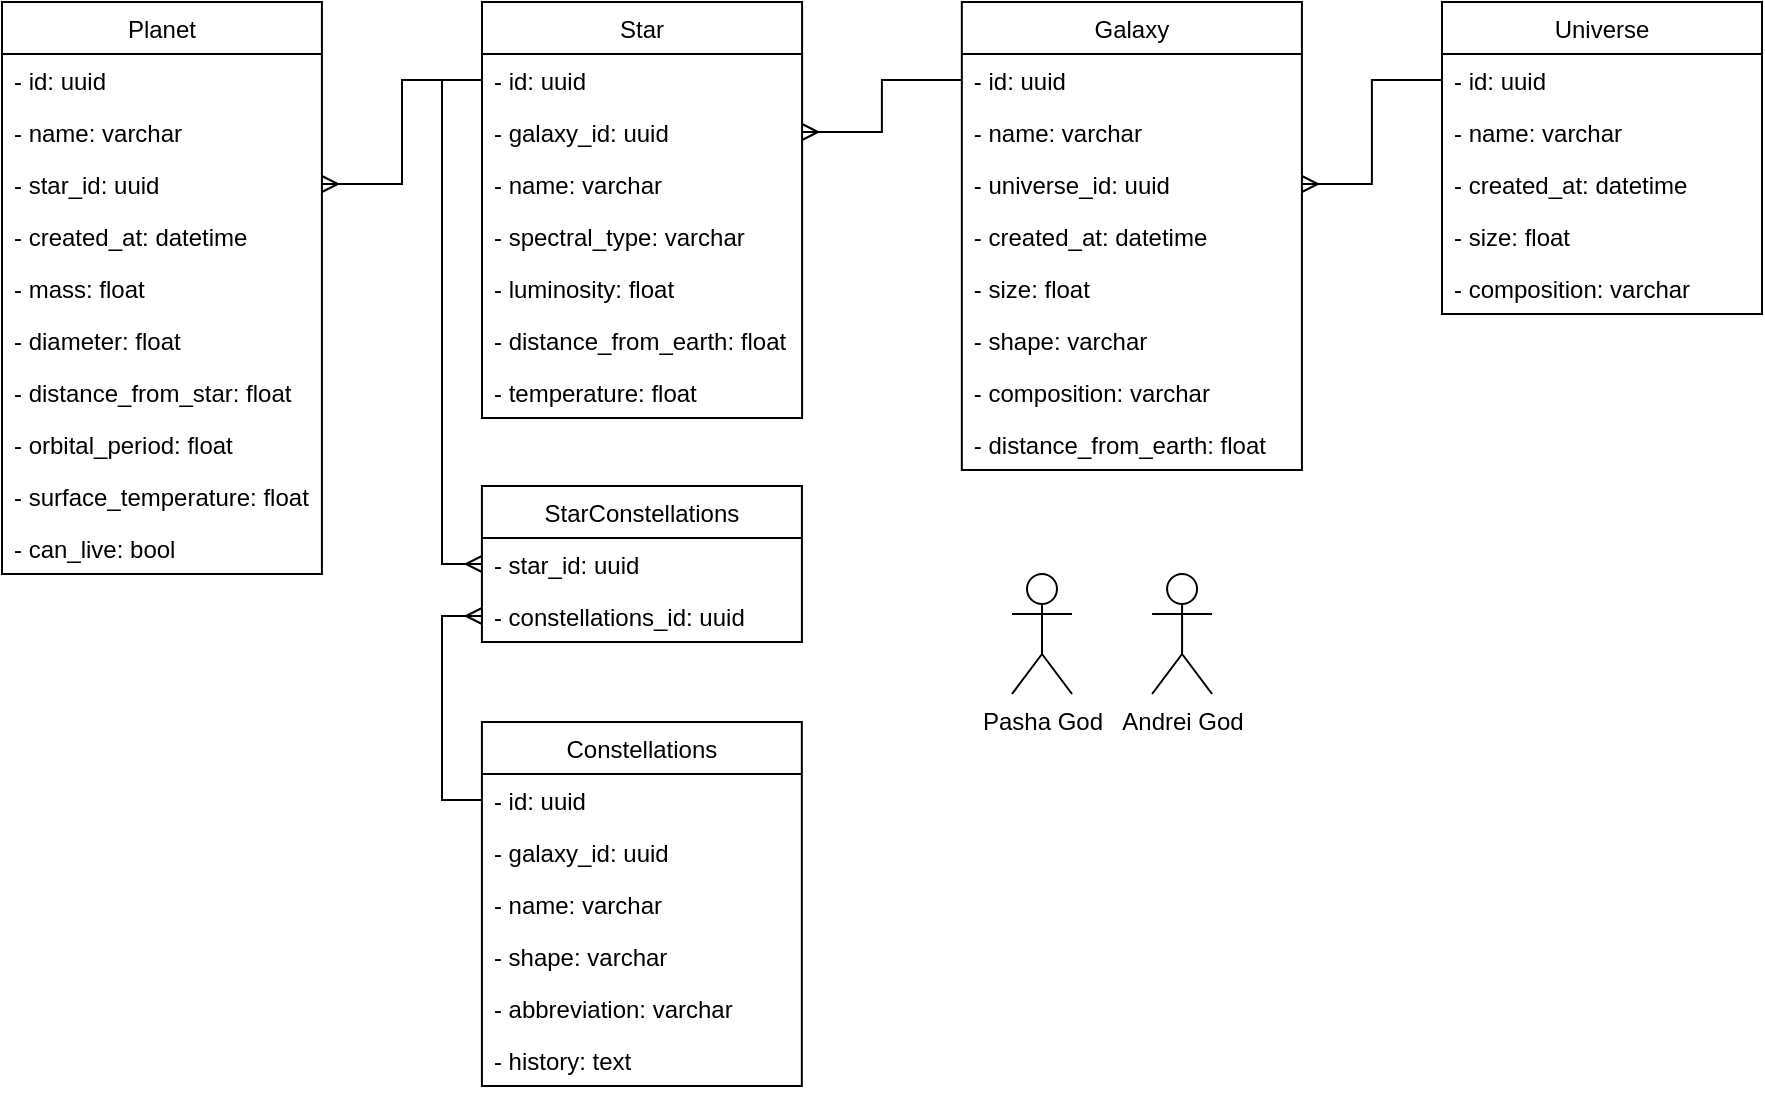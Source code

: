 <mxfile version="21.0.6" type="github">
  <diagram name="Страница 1" id="Bg6F_eg1BQB0qyp61wwv">
    <mxGraphModel dx="977" dy="629" grid="1" gridSize="10" guides="1" tooltips="1" connect="1" arrows="1" fold="1" page="1" pageScale="1" pageWidth="1169" pageHeight="827" math="0" shadow="0">
      <root>
        <mxCell id="0" />
        <mxCell id="1" parent="0" />
        <mxCell id="k5xjA4PLT7-g8IIi1C31-2" style="edgeStyle=orthogonalEdgeStyle;rounded=0;orthogonalLoop=1;jettySize=auto;html=1;exitX=0.5;exitY=1;exitDx=0;exitDy=0;" parent="1" edge="1">
          <mxGeometry relative="1" as="geometry">
            <mxPoint x="419.96" y="316.0" as="sourcePoint" />
            <mxPoint x="419.96" y="316.0" as="targetPoint" />
          </mxGeometry>
        </mxCell>
        <mxCell id="k5xjA4PLT7-g8IIi1C31-7" value="Universe" style="swimlane;fontStyle=0;align=center;verticalAlign=top;childLayout=stackLayout;horizontal=1;startSize=26;horizontalStack=0;resizeParent=1;resizeParentMax=0;resizeLast=0;collapsible=1;marginBottom=0;" parent="1" vertex="1">
          <mxGeometry x="800" y="160" width="160" height="156" as="geometry" />
        </mxCell>
        <mxCell id="k5xjA4PLT7-g8IIi1C31-26" value="- id: uuid" style="text;strokeColor=none;fillColor=none;align=left;verticalAlign=top;spacingLeft=4;spacingRight=4;overflow=hidden;rotatable=0;points=[[0,0.5],[1,0.5]];portConstraint=eastwest;" parent="k5xjA4PLT7-g8IIi1C31-7" vertex="1">
          <mxGeometry y="26" width="160" height="26" as="geometry" />
        </mxCell>
        <mxCell id="k5xjA4PLT7-g8IIi1C31-8" value="- name: varchar" style="text;strokeColor=none;fillColor=none;align=left;verticalAlign=top;spacingLeft=4;spacingRight=4;overflow=hidden;rotatable=0;points=[[0,0.5],[1,0.5]];portConstraint=eastwest;" parent="k5xjA4PLT7-g8IIi1C31-7" vertex="1">
          <mxGeometry y="52" width="160" height="26" as="geometry" />
        </mxCell>
        <mxCell id="k5xjA4PLT7-g8IIi1C31-16" value="- created_at: datetime" style="text;strokeColor=none;fillColor=none;align=left;verticalAlign=top;spacingLeft=4;spacingRight=4;overflow=hidden;rotatable=0;points=[[0,0.5],[1,0.5]];portConstraint=eastwest;" parent="k5xjA4PLT7-g8IIi1C31-7" vertex="1">
          <mxGeometry y="78" width="160" height="26" as="geometry" />
        </mxCell>
        <mxCell id="Cm3p-tlsvX1pS4Pbubea-1" value="- size: float" style="text;strokeColor=none;fillColor=none;align=left;verticalAlign=top;spacingLeft=4;spacingRight=4;overflow=hidden;rotatable=0;points=[[0,0.5],[1,0.5]];portConstraint=eastwest;" vertex="1" parent="k5xjA4PLT7-g8IIi1C31-7">
          <mxGeometry y="104" width="160" height="26" as="geometry" />
        </mxCell>
        <mxCell id="Cm3p-tlsvX1pS4Pbubea-2" value="- composition: varchar" style="text;strokeColor=none;fillColor=none;align=left;verticalAlign=top;spacingLeft=4;spacingRight=4;overflow=hidden;rotatable=0;points=[[0,0.5],[1,0.5]];portConstraint=eastwest;" vertex="1" parent="k5xjA4PLT7-g8IIi1C31-7">
          <mxGeometry y="130" width="160" height="26" as="geometry" />
        </mxCell>
        <mxCell id="k5xjA4PLT7-g8IIi1C31-18" value="Galaxy" style="swimlane;fontStyle=0;childLayout=stackLayout;horizontal=1;startSize=26;fillColor=default;horizontalStack=0;resizeParent=1;resizeParentMax=0;resizeLast=0;collapsible=1;marginBottom=0;" parent="1" vertex="1">
          <mxGeometry x="559.92" y="160" width="170.04" height="234" as="geometry" />
        </mxCell>
        <mxCell id="k5xjA4PLT7-g8IIi1C31-25" value="- id: uuid" style="text;strokeColor=none;fillColor=none;align=left;verticalAlign=top;spacingLeft=4;spacingRight=4;overflow=hidden;rotatable=0;points=[[0,0.5],[1,0.5]];portConstraint=eastwest;" parent="k5xjA4PLT7-g8IIi1C31-18" vertex="1">
          <mxGeometry y="26" width="170.04" height="26" as="geometry" />
        </mxCell>
        <mxCell id="k5xjA4PLT7-g8IIi1C31-19" value="- name: varchar" style="text;strokeColor=none;fillColor=none;align=left;verticalAlign=top;spacingLeft=4;spacingRight=4;overflow=hidden;rotatable=0;points=[[0,0.5],[1,0.5]];portConstraint=eastwest;" parent="k5xjA4PLT7-g8IIi1C31-18" vertex="1">
          <mxGeometry y="52" width="170.04" height="26" as="geometry" />
        </mxCell>
        <mxCell id="k5xjA4PLT7-g8IIi1C31-23" value="- universe_id: uuid" style="text;strokeColor=none;fillColor=none;align=left;verticalAlign=top;spacingLeft=4;spacingRight=4;overflow=hidden;rotatable=0;points=[[0,0.5],[1,0.5]];portConstraint=eastwest;" parent="k5xjA4PLT7-g8IIi1C31-18" vertex="1">
          <mxGeometry y="78" width="170.04" height="26" as="geometry" />
        </mxCell>
        <mxCell id="k5xjA4PLT7-g8IIi1C31-21" value="- created_at: datetime&#xa;" style="text;strokeColor=none;fillColor=none;align=left;verticalAlign=top;spacingLeft=4;spacingRight=4;overflow=hidden;rotatable=0;points=[[0,0.5],[1,0.5]];portConstraint=eastwest;" parent="k5xjA4PLT7-g8IIi1C31-18" vertex="1">
          <mxGeometry y="104" width="170.04" height="26" as="geometry" />
        </mxCell>
        <mxCell id="Cm3p-tlsvX1pS4Pbubea-3" value="- size: float&#xa;" style="text;strokeColor=none;fillColor=none;align=left;verticalAlign=top;spacingLeft=4;spacingRight=4;overflow=hidden;rotatable=0;points=[[0,0.5],[1,0.5]];portConstraint=eastwest;" vertex="1" parent="k5xjA4PLT7-g8IIi1C31-18">
          <mxGeometry y="130" width="170.04" height="26" as="geometry" />
        </mxCell>
        <mxCell id="Cm3p-tlsvX1pS4Pbubea-4" value="- shape: varchar" style="text;strokeColor=none;fillColor=none;align=left;verticalAlign=top;spacingLeft=4;spacingRight=4;overflow=hidden;rotatable=0;points=[[0,0.5],[1,0.5]];portConstraint=eastwest;" vertex="1" parent="k5xjA4PLT7-g8IIi1C31-18">
          <mxGeometry y="156" width="170.04" height="26" as="geometry" />
        </mxCell>
        <mxCell id="Cm3p-tlsvX1pS4Pbubea-5" value="- composition: varchar" style="text;strokeColor=none;fillColor=none;align=left;verticalAlign=top;spacingLeft=4;spacingRight=4;overflow=hidden;rotatable=0;points=[[0,0.5],[1,0.5]];portConstraint=eastwest;" vertex="1" parent="k5xjA4PLT7-g8IIi1C31-18">
          <mxGeometry y="182" width="170.04" height="26" as="geometry" />
        </mxCell>
        <mxCell id="Cm3p-tlsvX1pS4Pbubea-6" value="- distance_from_earth: float" style="text;strokeColor=none;fillColor=none;align=left;verticalAlign=top;spacingLeft=4;spacingRight=4;overflow=hidden;rotatable=0;points=[[0,0.5],[1,0.5]];portConstraint=eastwest;" vertex="1" parent="k5xjA4PLT7-g8IIi1C31-18">
          <mxGeometry y="208" width="170.04" height="26" as="geometry" />
        </mxCell>
        <mxCell id="k5xjA4PLT7-g8IIi1C31-28" value="Planet" style="swimlane;fontStyle=0;childLayout=stackLayout;horizontal=1;startSize=26;fillColor=default;horizontalStack=0;resizeParent=1;resizeParentMax=0;resizeLast=0;collapsible=1;marginBottom=0;" parent="1" vertex="1">
          <mxGeometry x="80" y="160" width="159.96" height="286" as="geometry" />
        </mxCell>
        <mxCell id="k5xjA4PLT7-g8IIi1C31-32" value="- id: uuid" style="text;strokeColor=none;fillColor=none;align=left;verticalAlign=top;spacingLeft=4;spacingRight=4;overflow=hidden;rotatable=0;points=[[0,0.5],[1,0.5]];portConstraint=eastwest;" parent="k5xjA4PLT7-g8IIi1C31-28" vertex="1">
          <mxGeometry y="26" width="159.96" height="26" as="geometry" />
        </mxCell>
        <mxCell id="k5xjA4PLT7-g8IIi1C31-33" value="- name: varchar" style="text;strokeColor=none;fillColor=none;align=left;verticalAlign=top;spacingLeft=4;spacingRight=4;overflow=hidden;rotatable=0;points=[[0,0.5],[1,0.5]];portConstraint=eastwest;" parent="k5xjA4PLT7-g8IIi1C31-28" vertex="1">
          <mxGeometry y="52" width="159.96" height="26" as="geometry" />
        </mxCell>
        <mxCell id="k5xjA4PLT7-g8IIi1C31-31" value="- star_id: uuid" style="text;strokeColor=none;fillColor=none;align=left;verticalAlign=top;spacingLeft=4;spacingRight=4;overflow=hidden;rotatable=0;points=[[0,0.5],[1,0.5]];portConstraint=eastwest;" parent="k5xjA4PLT7-g8IIi1C31-28" vertex="1">
          <mxGeometry y="78" width="159.96" height="26" as="geometry" />
        </mxCell>
        <mxCell id="k5xjA4PLT7-g8IIi1C31-34" value="- created_at: datetime&#xa;" style="text;strokeColor=none;fillColor=none;align=left;verticalAlign=top;spacingLeft=4;spacingRight=4;overflow=hidden;rotatable=0;points=[[0,0.5],[1,0.5]];portConstraint=eastwest;" parent="k5xjA4PLT7-g8IIi1C31-28" vertex="1">
          <mxGeometry y="104" width="159.96" height="26" as="geometry" />
        </mxCell>
        <mxCell id="Cm3p-tlsvX1pS4Pbubea-7" value="- mass: float" style="text;strokeColor=none;fillColor=none;align=left;verticalAlign=top;spacingLeft=4;spacingRight=4;overflow=hidden;rotatable=0;points=[[0,0.5],[1,0.5]];portConstraint=eastwest;" vertex="1" parent="k5xjA4PLT7-g8IIi1C31-28">
          <mxGeometry y="130" width="159.96" height="26" as="geometry" />
        </mxCell>
        <mxCell id="Cm3p-tlsvX1pS4Pbubea-8" value="- diameter: float" style="text;strokeColor=none;fillColor=none;align=left;verticalAlign=top;spacingLeft=4;spacingRight=4;overflow=hidden;rotatable=0;points=[[0,0.5],[1,0.5]];portConstraint=eastwest;" vertex="1" parent="k5xjA4PLT7-g8IIi1C31-28">
          <mxGeometry y="156" width="159.96" height="26" as="geometry" />
        </mxCell>
        <mxCell id="Cm3p-tlsvX1pS4Pbubea-9" value="- distance_from_star: float" style="text;strokeColor=none;fillColor=none;align=left;verticalAlign=top;spacingLeft=4;spacingRight=4;overflow=hidden;rotatable=0;points=[[0,0.5],[1,0.5]];portConstraint=eastwest;" vertex="1" parent="k5xjA4PLT7-g8IIi1C31-28">
          <mxGeometry y="182" width="159.96" height="26" as="geometry" />
        </mxCell>
        <mxCell id="Cm3p-tlsvX1pS4Pbubea-10" value="- orbital_period: float" style="text;strokeColor=none;fillColor=none;align=left;verticalAlign=top;spacingLeft=4;spacingRight=4;overflow=hidden;rotatable=0;points=[[0,0.5],[1,0.5]];portConstraint=eastwest;" vertex="1" parent="k5xjA4PLT7-g8IIi1C31-28">
          <mxGeometry y="208" width="159.96" height="26" as="geometry" />
        </mxCell>
        <mxCell id="Cm3p-tlsvX1pS4Pbubea-11" value="- surface_temperature: float" style="text;strokeColor=none;fillColor=none;align=left;verticalAlign=top;spacingLeft=4;spacingRight=4;overflow=hidden;rotatable=0;points=[[0,0.5],[1,0.5]];portConstraint=eastwest;" vertex="1" parent="k5xjA4PLT7-g8IIi1C31-28">
          <mxGeometry y="234" width="159.96" height="26" as="geometry" />
        </mxCell>
        <mxCell id="k5xjA4PLT7-g8IIi1C31-35" value="- can_live: bool" style="text;strokeColor=none;fillColor=none;align=left;verticalAlign=top;spacingLeft=4;spacingRight=4;overflow=hidden;rotatable=0;points=[[0,0.5],[1,0.5]];portConstraint=eastwest;" parent="k5xjA4PLT7-g8IIi1C31-28" vertex="1">
          <mxGeometry y="260" width="159.96" height="26" as="geometry" />
        </mxCell>
        <mxCell id="k5xjA4PLT7-g8IIi1C31-38" value="Constellations" style="swimlane;fontStyle=0;childLayout=stackLayout;horizontal=1;startSize=26;fillColor=default;horizontalStack=0;resizeParent=1;resizeParentMax=0;resizeLast=0;collapsible=1;marginBottom=0;" parent="1" vertex="1">
          <mxGeometry x="319.96" y="520" width="159.96" height="182" as="geometry" />
        </mxCell>
        <mxCell id="k5xjA4PLT7-g8IIi1C31-42" value="- id: uuid" style="text;strokeColor=none;fillColor=none;align=left;verticalAlign=top;spacingLeft=4;spacingRight=4;overflow=hidden;rotatable=0;points=[[0,0.5],[1,0.5]];portConstraint=eastwest;" parent="k5xjA4PLT7-g8IIi1C31-38" vertex="1">
          <mxGeometry y="26" width="159.96" height="26" as="geometry" />
        </mxCell>
        <mxCell id="k5xjA4PLT7-g8IIi1C31-43" value="- galaxy_id: uuid" style="text;strokeColor=none;fillColor=none;align=left;verticalAlign=top;spacingLeft=4;spacingRight=4;overflow=hidden;rotatable=0;points=[[0,0.5],[1,0.5]];portConstraint=eastwest;" parent="k5xjA4PLT7-g8IIi1C31-38" vertex="1">
          <mxGeometry y="52" width="159.96" height="26" as="geometry" />
        </mxCell>
        <mxCell id="niIvJYFqWhiyla7VrMUE-1" value="- name: varchar" style="text;strokeColor=none;fillColor=none;align=left;verticalAlign=top;spacingLeft=4;spacingRight=4;overflow=hidden;rotatable=0;points=[[0,0.5],[1,0.5]];portConstraint=eastwest;" parent="k5xjA4PLT7-g8IIi1C31-38" vertex="1">
          <mxGeometry y="78" width="159.96" height="26" as="geometry" />
        </mxCell>
        <mxCell id="Cm3p-tlsvX1pS4Pbubea-16" value="- shape: varchar" style="text;strokeColor=none;fillColor=none;align=left;verticalAlign=top;spacingLeft=4;spacingRight=4;overflow=hidden;rotatable=0;points=[[0,0.5],[1,0.5]];portConstraint=eastwest;" vertex="1" parent="k5xjA4PLT7-g8IIi1C31-38">
          <mxGeometry y="104" width="159.96" height="26" as="geometry" />
        </mxCell>
        <mxCell id="Cm3p-tlsvX1pS4Pbubea-15" value="- abbreviation: varchar" style="text;strokeColor=none;fillColor=none;align=left;verticalAlign=top;spacingLeft=4;spacingRight=4;overflow=hidden;rotatable=0;points=[[0,0.5],[1,0.5]];portConstraint=eastwest;" vertex="1" parent="k5xjA4PLT7-g8IIi1C31-38">
          <mxGeometry y="130" width="159.96" height="26" as="geometry" />
        </mxCell>
        <mxCell id="k5xjA4PLT7-g8IIi1C31-44" value="- history: text" style="text;strokeColor=none;fillColor=none;align=left;verticalAlign=top;spacingLeft=4;spacingRight=4;overflow=hidden;rotatable=0;points=[[0,0.5],[1,0.5]];portConstraint=eastwest;" parent="k5xjA4PLT7-g8IIi1C31-38" vertex="1">
          <mxGeometry y="156" width="159.96" height="26" as="geometry" />
        </mxCell>
        <mxCell id="k5xjA4PLT7-g8IIi1C31-46" value="Star" style="swimlane;fontStyle=0;childLayout=stackLayout;horizontal=1;startSize=26;fillColor=default;horizontalStack=0;resizeParent=1;resizeParentMax=0;resizeLast=0;collapsible=1;marginBottom=0;" parent="1" vertex="1">
          <mxGeometry x="320" y="160" width="160.04" height="208" as="geometry" />
        </mxCell>
        <mxCell id="k5xjA4PLT7-g8IIi1C31-50" value="- id: uuid" style="text;strokeColor=none;fillColor=none;align=left;verticalAlign=top;spacingLeft=4;spacingRight=4;overflow=hidden;rotatable=0;points=[[0,0.5],[1,0.5]];portConstraint=eastwest;" parent="k5xjA4PLT7-g8IIi1C31-46" vertex="1">
          <mxGeometry y="26" width="160.04" height="26" as="geometry" />
        </mxCell>
        <mxCell id="Cm3p-tlsvX1pS4Pbubea-24" value="- galaxy_id: uuid" style="text;strokeColor=none;fillColor=none;align=left;verticalAlign=top;spacingLeft=4;spacingRight=4;overflow=hidden;rotatable=0;points=[[0,0.5],[1,0.5]];portConstraint=eastwest;" vertex="1" parent="k5xjA4PLT7-g8IIi1C31-46">
          <mxGeometry y="52" width="160.04" height="26" as="geometry" />
        </mxCell>
        <mxCell id="k5xjA4PLT7-g8IIi1C31-53" value="- name: varchar" style="text;strokeColor=none;fillColor=none;align=left;verticalAlign=top;spacingLeft=4;spacingRight=4;overflow=hidden;rotatable=0;points=[[0,0.5],[1,0.5]];portConstraint=eastwest;" parent="k5xjA4PLT7-g8IIi1C31-46" vertex="1">
          <mxGeometry y="78" width="160.04" height="26" as="geometry" />
        </mxCell>
        <mxCell id="Cm3p-tlsvX1pS4Pbubea-12" value="- spectral_type: varchar" style="text;strokeColor=none;fillColor=none;align=left;verticalAlign=top;spacingLeft=4;spacingRight=4;overflow=hidden;rotatable=0;points=[[0,0.5],[1,0.5]];portConstraint=eastwest;" vertex="1" parent="k5xjA4PLT7-g8IIi1C31-46">
          <mxGeometry y="104" width="160.04" height="26" as="geometry" />
        </mxCell>
        <mxCell id="Cm3p-tlsvX1pS4Pbubea-13" value="- luminosity: float" style="text;strokeColor=none;fillColor=none;align=left;verticalAlign=top;spacingLeft=4;spacingRight=4;overflow=hidden;rotatable=0;points=[[0,0.5],[1,0.5]];portConstraint=eastwest;" vertex="1" parent="k5xjA4PLT7-g8IIi1C31-46">
          <mxGeometry y="130" width="160.04" height="26" as="geometry" />
        </mxCell>
        <mxCell id="Cm3p-tlsvX1pS4Pbubea-14" value="- distance_from_earth: float" style="text;strokeColor=none;fillColor=none;align=left;verticalAlign=top;spacingLeft=4;spacingRight=4;overflow=hidden;rotatable=0;points=[[0,0.5],[1,0.5]];portConstraint=eastwest;" vertex="1" parent="k5xjA4PLT7-g8IIi1C31-46">
          <mxGeometry y="156" width="160.04" height="26" as="geometry" />
        </mxCell>
        <mxCell id="niIvJYFqWhiyla7VrMUE-2" value="- temperature: float" style="text;strokeColor=none;fillColor=none;align=left;verticalAlign=top;spacingLeft=4;spacingRight=4;overflow=hidden;rotatable=0;points=[[0,0.5],[1,0.5]];portConstraint=eastwest;" parent="k5xjA4PLT7-g8IIi1C31-46" vertex="1">
          <mxGeometry y="182" width="160.04" height="26" as="geometry" />
        </mxCell>
        <mxCell id="k5xjA4PLT7-g8IIi1C31-55" value="Andrei God" style="shape=umlActor;verticalLabelPosition=bottom;verticalAlign=top;html=1;" parent="1" vertex="1">
          <mxGeometry x="655.04" y="446" width="30" height="60" as="geometry" />
        </mxCell>
        <mxCell id="k5xjA4PLT7-g8IIi1C31-56" value="Pasha God" style="shape=umlActor;verticalLabelPosition=bottom;verticalAlign=top;html=1;" parent="1" vertex="1">
          <mxGeometry x="585" y="446" width="30" height="60" as="geometry" />
        </mxCell>
        <mxCell id="Cm3p-tlsvX1pS4Pbubea-21" style="rounded=0;orthogonalLoop=1;jettySize=auto;html=1;exitX=1;exitY=0.5;exitDx=0;exitDy=0;entryX=0;entryY=0.5;entryDx=0;entryDy=0;endArrow=none;endFill=0;startArrow=ERmany;startFill=0;edgeStyle=orthogonalEdgeStyle;" edge="1" parent="1" source="k5xjA4PLT7-g8IIi1C31-23" target="k5xjA4PLT7-g8IIi1C31-26">
          <mxGeometry relative="1" as="geometry" />
        </mxCell>
        <mxCell id="Cm3p-tlsvX1pS4Pbubea-22" style="edgeStyle=orthogonalEdgeStyle;rounded=0;orthogonalLoop=1;jettySize=auto;html=1;endArrow=none;endFill=0;startArrow=ERmany;startFill=0;" edge="1" parent="1" source="Cm3p-tlsvX1pS4Pbubea-24" target="k5xjA4PLT7-g8IIi1C31-25">
          <mxGeometry relative="1" as="geometry" />
        </mxCell>
        <mxCell id="Cm3p-tlsvX1pS4Pbubea-25" style="edgeStyle=orthogonalEdgeStyle;rounded=0;orthogonalLoop=1;jettySize=auto;html=1;endArrow=none;endFill=0;startArrow=ERmany;startFill=0;" edge="1" parent="1" source="k5xjA4PLT7-g8IIi1C31-31" target="k5xjA4PLT7-g8IIi1C31-50">
          <mxGeometry relative="1" as="geometry" />
        </mxCell>
        <mxCell id="Cm3p-tlsvX1pS4Pbubea-26" value="StarConstellations" style="swimlane;fontStyle=0;childLayout=stackLayout;horizontal=1;startSize=26;fillColor=default;horizontalStack=0;resizeParent=1;resizeParentMax=0;resizeLast=0;collapsible=1;marginBottom=0;" vertex="1" parent="1">
          <mxGeometry x="319.96" y="402" width="160" height="78" as="geometry" />
        </mxCell>
        <mxCell id="Cm3p-tlsvX1pS4Pbubea-33" value="- star_id: uuid" style="text;strokeColor=none;fillColor=none;align=left;verticalAlign=top;spacingLeft=4;spacingRight=4;overflow=hidden;rotatable=0;points=[[0,0.5],[1,0.5]];portConstraint=eastwest;" vertex="1" parent="Cm3p-tlsvX1pS4Pbubea-26">
          <mxGeometry y="26" width="160" height="26" as="geometry" />
        </mxCell>
        <mxCell id="Cm3p-tlsvX1pS4Pbubea-27" value="- constellations_id: uuid" style="text;strokeColor=none;fillColor=none;align=left;verticalAlign=top;spacingLeft=4;spacingRight=4;overflow=hidden;rotatable=0;points=[[0,0.5],[1,0.5]];portConstraint=eastwest;" vertex="1" parent="Cm3p-tlsvX1pS4Pbubea-26">
          <mxGeometry y="52" width="160" height="26" as="geometry" />
        </mxCell>
        <mxCell id="Cm3p-tlsvX1pS4Pbubea-34" style="edgeStyle=orthogonalEdgeStyle;rounded=0;orthogonalLoop=1;jettySize=auto;html=1;entryX=0;entryY=0.5;entryDx=0;entryDy=0;endArrow=none;endFill=0;startArrow=ERmany;startFill=0;" edge="1" parent="1" source="Cm3p-tlsvX1pS4Pbubea-27" target="k5xjA4PLT7-g8IIi1C31-42">
          <mxGeometry relative="1" as="geometry" />
        </mxCell>
        <mxCell id="Cm3p-tlsvX1pS4Pbubea-35" style="edgeStyle=orthogonalEdgeStyle;rounded=0;orthogonalLoop=1;jettySize=auto;html=1;entryX=0;entryY=0.5;entryDx=0;entryDy=0;endArrow=none;endFill=0;startArrow=ERmany;startFill=0;" edge="1" parent="1" source="Cm3p-tlsvX1pS4Pbubea-33" target="k5xjA4PLT7-g8IIi1C31-50">
          <mxGeometry relative="1" as="geometry" />
        </mxCell>
      </root>
    </mxGraphModel>
  </diagram>
</mxfile>
